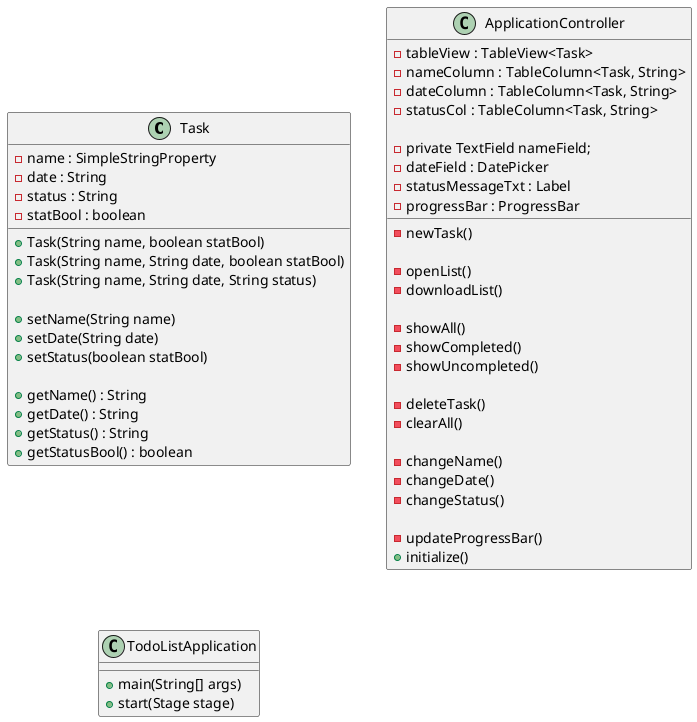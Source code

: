 @startuml

class Task {
'attributes
    - name : SimpleStringProperty
    - date : String
    - status : String
    - statBool : boolean

'methods
    +Task(String name, boolean statBool)
    +Task(String name, String date, boolean statBool)
    +Task(String name, String date, String status)

    +setName(String name)
    +setDate(String date)
    +setStatus(boolean statBool)

    +getName() : String
    +getDate() : String
    +getStatus() : String
    +getStatusBool() : boolean
}

class ApplicationController{
'attributes
    - tableView : TableView<Task>
    - nameColumn : TableColumn<Task, String>
    - dateColumn : TableColumn<Task, String>
    - statusCol : TableColumn<Task, String>

    - private TextField nameField;
    - dateField : DatePicker
    - statusMessageTxt : Label
    - progressBar : ProgressBar

'methods
    -newTask()

    -openList()
    -downloadList()

    -showAll()
    -showCompleted()
    -showUncompleted()

    -deleteTask()
    -clearAll()

    -changeName()
    -changeDate()
    -changeStatus()

    -updateProgressBar()
    +initialize()
}

class TodoListApplication{
'methods
    +main(String[] args)
    +start(Stage stage)
}

@enduml